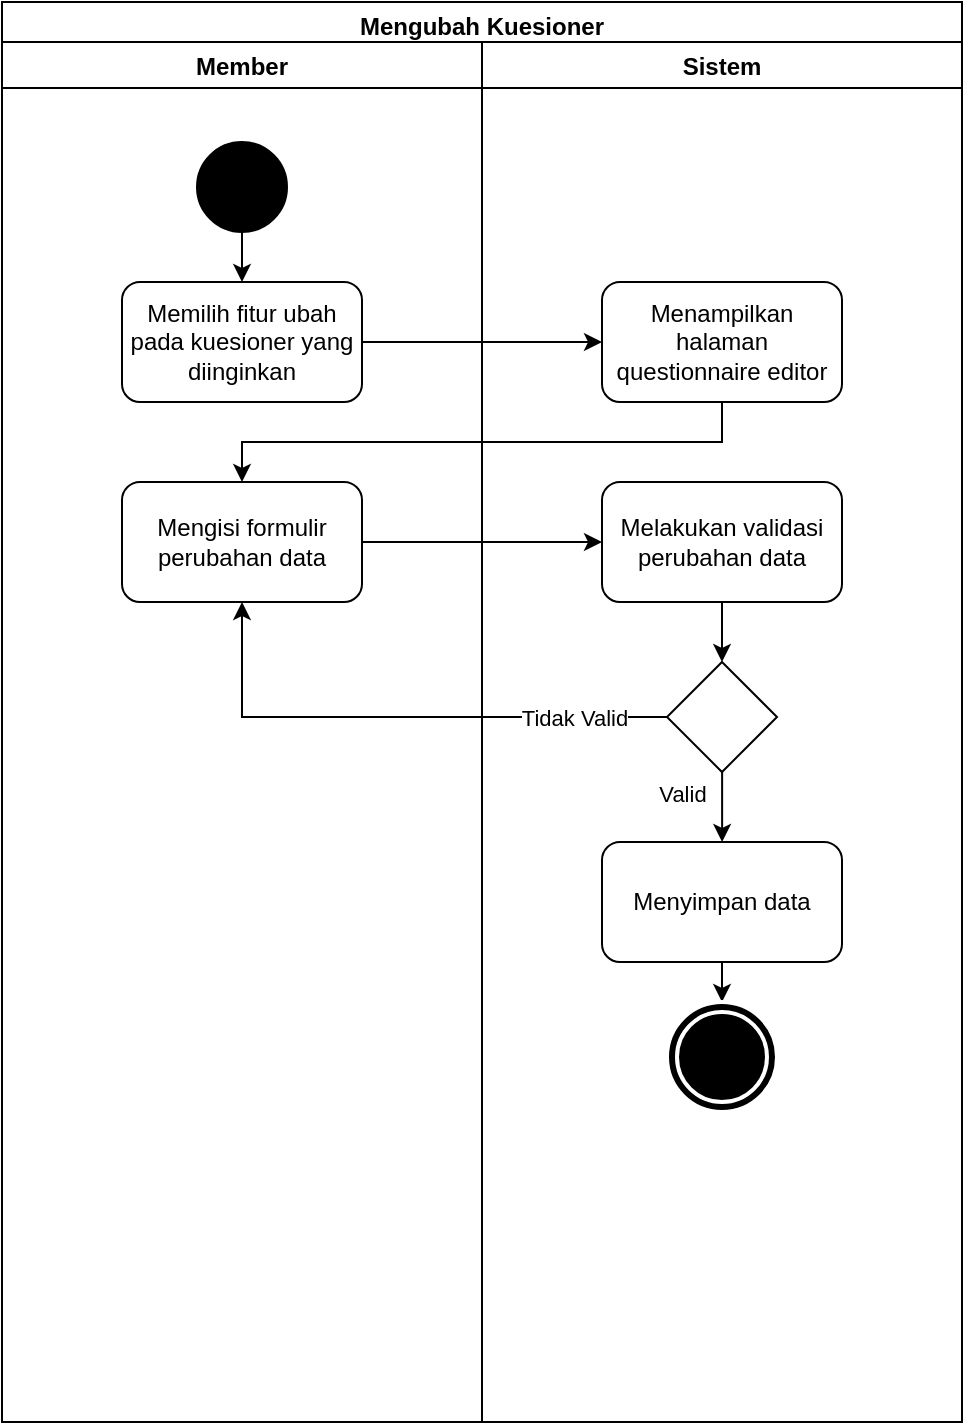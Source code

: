 <mxfile version="18.1.3" type="device"><diagram id="prtHgNgQTEPvFCAcTncT" name="Page-1"><mxGraphModel dx="1038" dy="489" grid="1" gridSize="10" guides="1" tooltips="1" connect="1" arrows="1" fold="1" page="1" pageScale="1" pageWidth="827" pageHeight="1169" math="0" shadow="0"><root><mxCell id="0"/><mxCell id="1" parent="0"/><mxCell id="xOL2CaStUpzWwHvCU3t6-1" value="Mengubah Kuesioner" style="swimlane;fillColor=none;" parent="1" vertex="1"><mxGeometry x="240" y="60" width="480" height="710" as="geometry"/></mxCell><mxCell id="xOL2CaStUpzWwHvCU3t6-3" value="Member" style="swimlane;" parent="xOL2CaStUpzWwHvCU3t6-1" vertex="1"><mxGeometry y="20" width="240" height="690" as="geometry"/></mxCell><mxCell id="2WZ5cmK4QtYhmw-_Cimo-1" style="edgeStyle=orthogonalEdgeStyle;rounded=0;orthogonalLoop=1;jettySize=auto;html=1;" edge="1" parent="xOL2CaStUpzWwHvCU3t6-3" source="xOL2CaStUpzWwHvCU3t6-4" target="VyShVdEr0SDdoSQeUqbu-1"><mxGeometry relative="1" as="geometry"/></mxCell><mxCell id="xOL2CaStUpzWwHvCU3t6-4" value="" style="ellipse;whiteSpace=wrap;html=1;aspect=fixed;fillColor=#000000;" parent="xOL2CaStUpzWwHvCU3t6-3" vertex="1"><mxGeometry x="97.5" y="50" width="45" height="45" as="geometry"/></mxCell><mxCell id="VyShVdEr0SDdoSQeUqbu-1" value="Memilih fitur ubah pada kuesioner yang diinginkan" style="rounded=1;whiteSpace=wrap;html=1;fillColor=none;" parent="xOL2CaStUpzWwHvCU3t6-3" vertex="1"><mxGeometry x="60" y="120" width="120" height="60" as="geometry"/></mxCell><mxCell id="dhAWCbBCf__ULlIagOi9-1" value="&lt;span&gt;Mengisi formulir perubahan data&lt;/span&gt;" style="rounded=1;whiteSpace=wrap;html=1;fillColor=none;" parent="xOL2CaStUpzWwHvCU3t6-3" vertex="1"><mxGeometry x="60" y="220" width="120" height="60" as="geometry"/></mxCell><mxCell id="xOL2CaStUpzWwHvCU3t6-2" value="Sistem" style="swimlane;" parent="xOL2CaStUpzWwHvCU3t6-1" vertex="1"><mxGeometry x="240" y="20" width="240" height="690" as="geometry"/></mxCell><mxCell id="xOL2CaStUpzWwHvCU3t6-16" value="Menampilkan halaman questionnaire editor" style="rounded=1;whiteSpace=wrap;html=1;fillColor=none;" parent="xOL2CaStUpzWwHvCU3t6-2" vertex="1"><mxGeometry x="60" y="120" width="120" height="60" as="geometry"/></mxCell><mxCell id="dhAWCbBCf__ULlIagOi9-3" value="Melakukan validasi perubahan data" style="rounded=1;whiteSpace=wrap;html=1;fillColor=none;" parent="xOL2CaStUpzWwHvCU3t6-2" vertex="1"><mxGeometry x="60" y="220" width="120" height="60" as="geometry"/></mxCell><mxCell id="dhAWCbBCf__ULlIagOi9-4" value="Valid" style="edgeStyle=orthogonalEdgeStyle;rounded=0;orthogonalLoop=1;jettySize=auto;html=1;" parent="xOL2CaStUpzWwHvCU3t6-2" edge="1"><mxGeometry x="-0.333" y="-20" relative="1" as="geometry"><mxPoint as="offset"/><mxPoint x="120.059" y="364.941" as="sourcePoint"/><mxPoint x="120.059" y="400" as="targetPoint"/></mxGeometry></mxCell><mxCell id="dhAWCbBCf__ULlIagOi9-5" value="" style="rhombus;whiteSpace=wrap;html=1;fillColor=none;" parent="xOL2CaStUpzWwHvCU3t6-2" vertex="1"><mxGeometry x="92.5" y="310" width="55" height="55" as="geometry"/></mxCell><mxCell id="dhAWCbBCf__ULlIagOi9-2" style="edgeStyle=orthogonalEdgeStyle;rounded=0;orthogonalLoop=1;jettySize=auto;html=1;" parent="xOL2CaStUpzWwHvCU3t6-2" source="dhAWCbBCf__ULlIagOi9-3" target="dhAWCbBCf__ULlIagOi9-5" edge="1"><mxGeometry relative="1" as="geometry"/></mxCell><mxCell id="dhAWCbBCf__ULlIagOi9-11" style="edgeStyle=orthogonalEdgeStyle;rounded=0;orthogonalLoop=1;jettySize=auto;html=1;" parent="xOL2CaStUpzWwHvCU3t6-2" source="dhAWCbBCf__ULlIagOi9-6" target="xOL2CaStUpzWwHvCU3t6-19" edge="1"><mxGeometry relative="1" as="geometry"/></mxCell><mxCell id="dhAWCbBCf__ULlIagOi9-6" value="Menyimpan data" style="rounded=1;whiteSpace=wrap;html=1;fillColor=none;" parent="xOL2CaStUpzWwHvCU3t6-2" vertex="1"><mxGeometry x="60" y="400" width="120" height="60" as="geometry"/></mxCell><mxCell id="xOL2CaStUpzWwHvCU3t6-19" value="" style="ellipse;shape=doubleEllipse;whiteSpace=wrap;html=1;aspect=fixed;fillColor=#000000;strokeColor=#FFFFFF;strokeWidth=2;" parent="xOL2CaStUpzWwHvCU3t6-2" vertex="1"><mxGeometry x="92.5" y="480" width="55" height="55" as="geometry"/></mxCell><mxCell id="VyShVdEr0SDdoSQeUqbu-4" style="edgeStyle=orthogonalEdgeStyle;rounded=0;orthogonalLoop=1;jettySize=auto;html=1;" parent="xOL2CaStUpzWwHvCU3t6-1" source="VyShVdEr0SDdoSQeUqbu-1" target="xOL2CaStUpzWwHvCU3t6-16" edge="1"><mxGeometry relative="1" as="geometry"/></mxCell><mxCell id="dhAWCbBCf__ULlIagOi9-9" style="edgeStyle=orthogonalEdgeStyle;rounded=0;orthogonalLoop=1;jettySize=auto;html=1;entryX=0;entryY=0.5;entryDx=0;entryDy=0;" parent="xOL2CaStUpzWwHvCU3t6-1" source="dhAWCbBCf__ULlIagOi9-1" target="dhAWCbBCf__ULlIagOi9-3" edge="1"><mxGeometry relative="1" as="geometry"/></mxCell><mxCell id="dhAWCbBCf__ULlIagOi9-7" style="edgeStyle=orthogonalEdgeStyle;rounded=0;orthogonalLoop=1;jettySize=auto;html=1;exitX=0;exitY=0.5;exitDx=0;exitDy=0;entryX=0.5;entryY=1;entryDx=0;entryDy=0;" parent="xOL2CaStUpzWwHvCU3t6-1" source="dhAWCbBCf__ULlIagOi9-5" target="dhAWCbBCf__ULlIagOi9-1" edge="1"><mxGeometry relative="1" as="geometry"/></mxCell><mxCell id="dhAWCbBCf__ULlIagOi9-8" value="Tidak Valid" style="edgeLabel;html=1;align=center;verticalAlign=middle;resizable=0;points=[];" parent="dhAWCbBCf__ULlIagOi9-7" vertex="1" connectable="0"><mxGeometry x="-0.51" relative="1" as="geometry"><mxPoint x="19" as="offset"/></mxGeometry></mxCell><mxCell id="dhAWCbBCf__ULlIagOi9-10" style="edgeStyle=orthogonalEdgeStyle;rounded=0;orthogonalLoop=1;jettySize=auto;html=1;" parent="xOL2CaStUpzWwHvCU3t6-1" source="xOL2CaStUpzWwHvCU3t6-16" target="dhAWCbBCf__ULlIagOi9-1" edge="1"><mxGeometry relative="1" as="geometry"><Array as="points"><mxPoint x="360" y="220"/><mxPoint x="120" y="220"/></Array></mxGeometry></mxCell></root></mxGraphModel></diagram></mxfile>